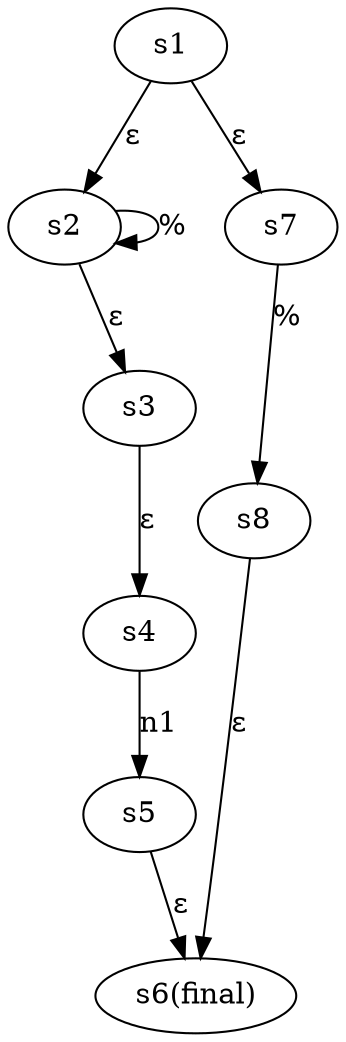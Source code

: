 digraph automaton {
	s1->s2 [label = "ε"];
	s2->s3 [label = "ε"];
	s3->s4 [label = "ε"];
	s4->s5 [label = "n1"];
	s5->s6 [label = "ε"];
s6[label = "s6(final)"]	s2->s2 [label = "%"];
	s1->s7 [label = "ε"];
	s7->s8 [label = "%"];
	s8->s6 [label = "ε"];
}